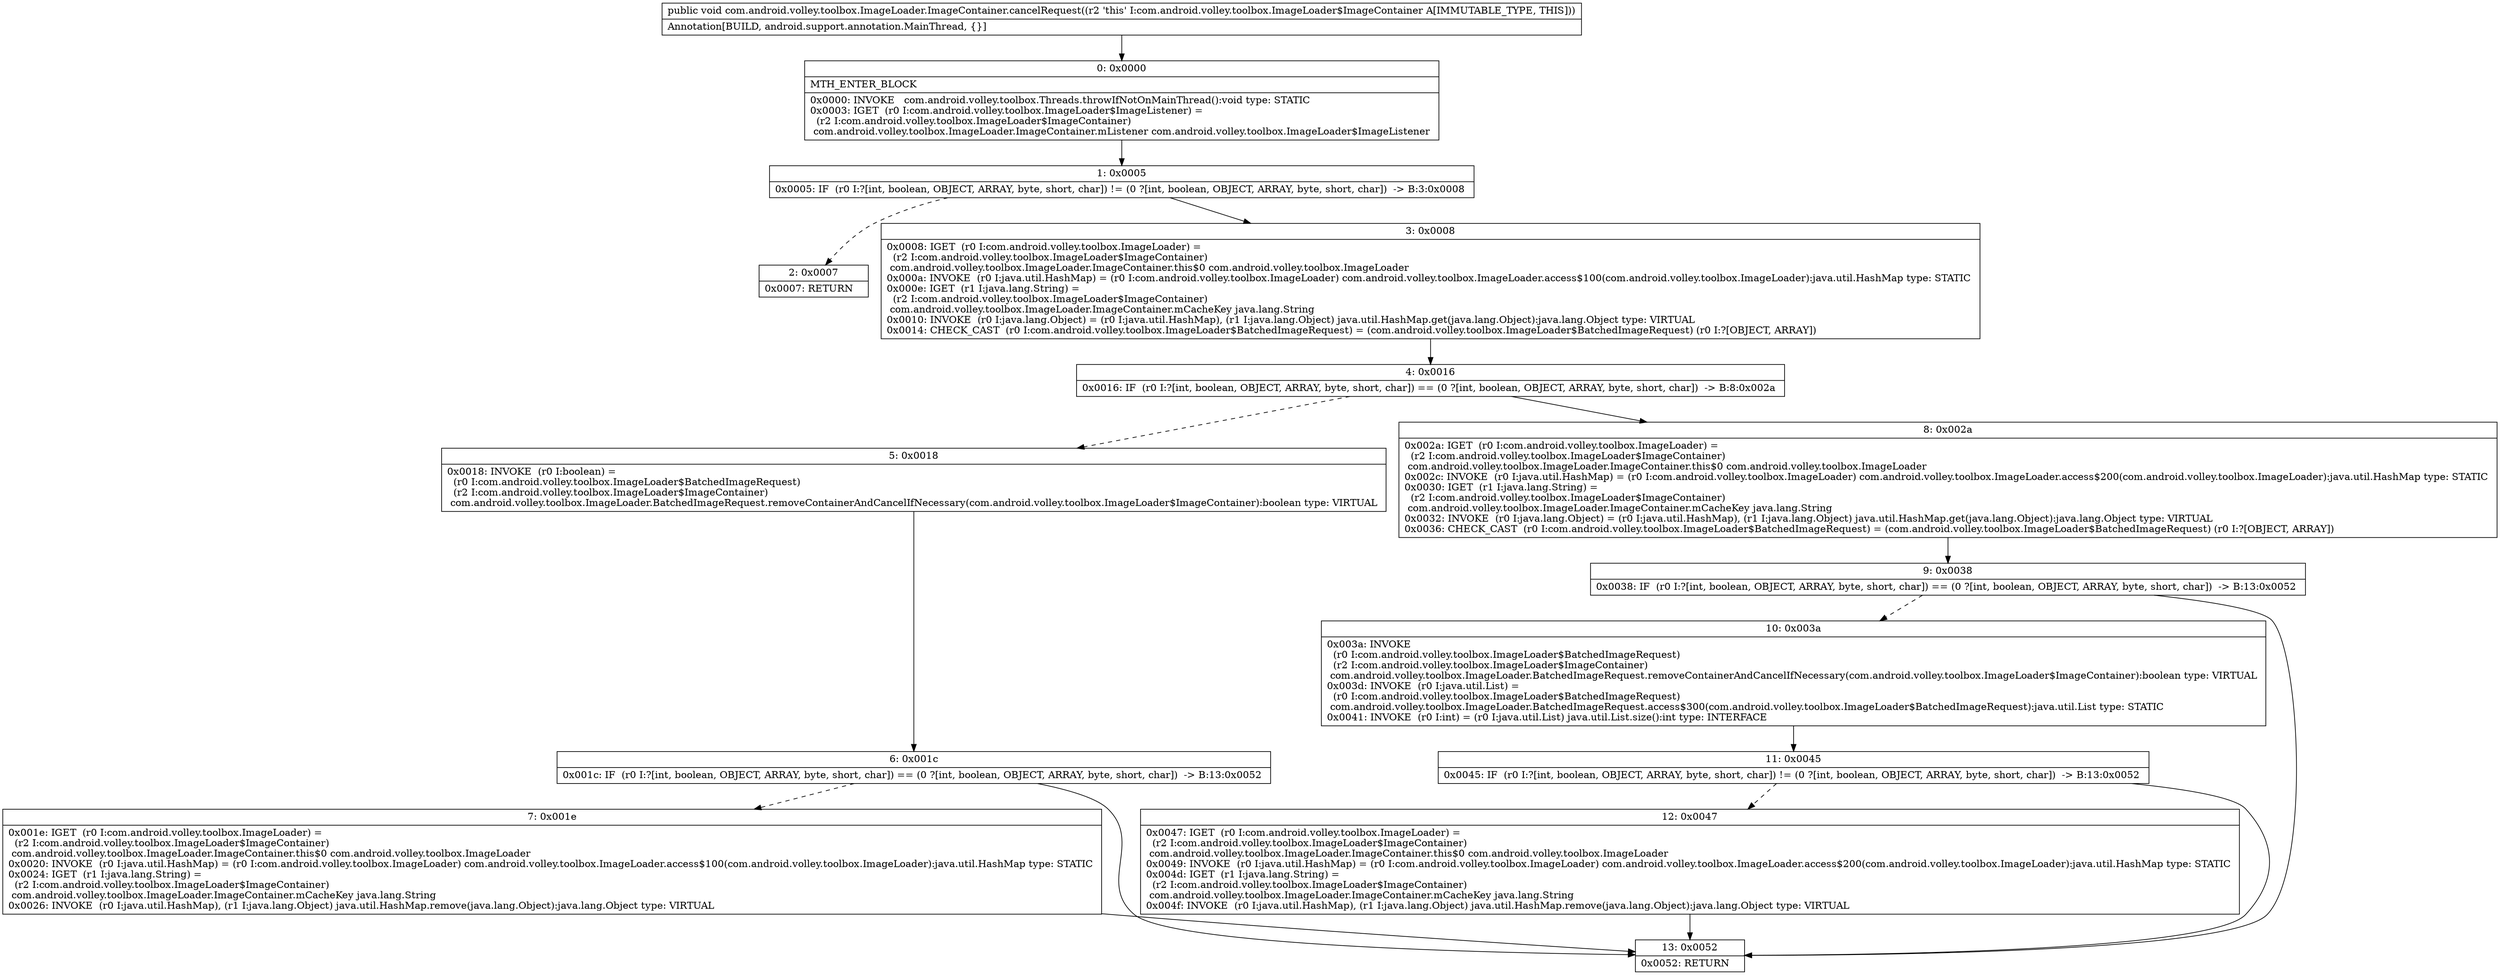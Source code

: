 digraph "CFG forcom.android.volley.toolbox.ImageLoader.ImageContainer.cancelRequest()V" {
Node_0 [shape=record,label="{0\:\ 0x0000|MTH_ENTER_BLOCK\l|0x0000: INVOKE   com.android.volley.toolbox.Threads.throwIfNotOnMainThread():void type: STATIC \l0x0003: IGET  (r0 I:com.android.volley.toolbox.ImageLoader$ImageListener) = \l  (r2 I:com.android.volley.toolbox.ImageLoader$ImageContainer)\l com.android.volley.toolbox.ImageLoader.ImageContainer.mListener com.android.volley.toolbox.ImageLoader$ImageListener \l}"];
Node_1 [shape=record,label="{1\:\ 0x0005|0x0005: IF  (r0 I:?[int, boolean, OBJECT, ARRAY, byte, short, char]) != (0 ?[int, boolean, OBJECT, ARRAY, byte, short, char])  \-\> B:3:0x0008 \l}"];
Node_2 [shape=record,label="{2\:\ 0x0007|0x0007: RETURN   \l}"];
Node_3 [shape=record,label="{3\:\ 0x0008|0x0008: IGET  (r0 I:com.android.volley.toolbox.ImageLoader) = \l  (r2 I:com.android.volley.toolbox.ImageLoader$ImageContainer)\l com.android.volley.toolbox.ImageLoader.ImageContainer.this$0 com.android.volley.toolbox.ImageLoader \l0x000a: INVOKE  (r0 I:java.util.HashMap) = (r0 I:com.android.volley.toolbox.ImageLoader) com.android.volley.toolbox.ImageLoader.access$100(com.android.volley.toolbox.ImageLoader):java.util.HashMap type: STATIC \l0x000e: IGET  (r1 I:java.lang.String) = \l  (r2 I:com.android.volley.toolbox.ImageLoader$ImageContainer)\l com.android.volley.toolbox.ImageLoader.ImageContainer.mCacheKey java.lang.String \l0x0010: INVOKE  (r0 I:java.lang.Object) = (r0 I:java.util.HashMap), (r1 I:java.lang.Object) java.util.HashMap.get(java.lang.Object):java.lang.Object type: VIRTUAL \l0x0014: CHECK_CAST  (r0 I:com.android.volley.toolbox.ImageLoader$BatchedImageRequest) = (com.android.volley.toolbox.ImageLoader$BatchedImageRequest) (r0 I:?[OBJECT, ARRAY]) \l}"];
Node_4 [shape=record,label="{4\:\ 0x0016|0x0016: IF  (r0 I:?[int, boolean, OBJECT, ARRAY, byte, short, char]) == (0 ?[int, boolean, OBJECT, ARRAY, byte, short, char])  \-\> B:8:0x002a \l}"];
Node_5 [shape=record,label="{5\:\ 0x0018|0x0018: INVOKE  (r0 I:boolean) = \l  (r0 I:com.android.volley.toolbox.ImageLoader$BatchedImageRequest)\l  (r2 I:com.android.volley.toolbox.ImageLoader$ImageContainer)\l com.android.volley.toolbox.ImageLoader.BatchedImageRequest.removeContainerAndCancelIfNecessary(com.android.volley.toolbox.ImageLoader$ImageContainer):boolean type: VIRTUAL \l}"];
Node_6 [shape=record,label="{6\:\ 0x001c|0x001c: IF  (r0 I:?[int, boolean, OBJECT, ARRAY, byte, short, char]) == (0 ?[int, boolean, OBJECT, ARRAY, byte, short, char])  \-\> B:13:0x0052 \l}"];
Node_7 [shape=record,label="{7\:\ 0x001e|0x001e: IGET  (r0 I:com.android.volley.toolbox.ImageLoader) = \l  (r2 I:com.android.volley.toolbox.ImageLoader$ImageContainer)\l com.android.volley.toolbox.ImageLoader.ImageContainer.this$0 com.android.volley.toolbox.ImageLoader \l0x0020: INVOKE  (r0 I:java.util.HashMap) = (r0 I:com.android.volley.toolbox.ImageLoader) com.android.volley.toolbox.ImageLoader.access$100(com.android.volley.toolbox.ImageLoader):java.util.HashMap type: STATIC \l0x0024: IGET  (r1 I:java.lang.String) = \l  (r2 I:com.android.volley.toolbox.ImageLoader$ImageContainer)\l com.android.volley.toolbox.ImageLoader.ImageContainer.mCacheKey java.lang.String \l0x0026: INVOKE  (r0 I:java.util.HashMap), (r1 I:java.lang.Object) java.util.HashMap.remove(java.lang.Object):java.lang.Object type: VIRTUAL \l}"];
Node_8 [shape=record,label="{8\:\ 0x002a|0x002a: IGET  (r0 I:com.android.volley.toolbox.ImageLoader) = \l  (r2 I:com.android.volley.toolbox.ImageLoader$ImageContainer)\l com.android.volley.toolbox.ImageLoader.ImageContainer.this$0 com.android.volley.toolbox.ImageLoader \l0x002c: INVOKE  (r0 I:java.util.HashMap) = (r0 I:com.android.volley.toolbox.ImageLoader) com.android.volley.toolbox.ImageLoader.access$200(com.android.volley.toolbox.ImageLoader):java.util.HashMap type: STATIC \l0x0030: IGET  (r1 I:java.lang.String) = \l  (r2 I:com.android.volley.toolbox.ImageLoader$ImageContainer)\l com.android.volley.toolbox.ImageLoader.ImageContainer.mCacheKey java.lang.String \l0x0032: INVOKE  (r0 I:java.lang.Object) = (r0 I:java.util.HashMap), (r1 I:java.lang.Object) java.util.HashMap.get(java.lang.Object):java.lang.Object type: VIRTUAL \l0x0036: CHECK_CAST  (r0 I:com.android.volley.toolbox.ImageLoader$BatchedImageRequest) = (com.android.volley.toolbox.ImageLoader$BatchedImageRequest) (r0 I:?[OBJECT, ARRAY]) \l}"];
Node_9 [shape=record,label="{9\:\ 0x0038|0x0038: IF  (r0 I:?[int, boolean, OBJECT, ARRAY, byte, short, char]) == (0 ?[int, boolean, OBJECT, ARRAY, byte, short, char])  \-\> B:13:0x0052 \l}"];
Node_10 [shape=record,label="{10\:\ 0x003a|0x003a: INVOKE  \l  (r0 I:com.android.volley.toolbox.ImageLoader$BatchedImageRequest)\l  (r2 I:com.android.volley.toolbox.ImageLoader$ImageContainer)\l com.android.volley.toolbox.ImageLoader.BatchedImageRequest.removeContainerAndCancelIfNecessary(com.android.volley.toolbox.ImageLoader$ImageContainer):boolean type: VIRTUAL \l0x003d: INVOKE  (r0 I:java.util.List) = \l  (r0 I:com.android.volley.toolbox.ImageLoader$BatchedImageRequest)\l com.android.volley.toolbox.ImageLoader.BatchedImageRequest.access$300(com.android.volley.toolbox.ImageLoader$BatchedImageRequest):java.util.List type: STATIC \l0x0041: INVOKE  (r0 I:int) = (r0 I:java.util.List) java.util.List.size():int type: INTERFACE \l}"];
Node_11 [shape=record,label="{11\:\ 0x0045|0x0045: IF  (r0 I:?[int, boolean, OBJECT, ARRAY, byte, short, char]) != (0 ?[int, boolean, OBJECT, ARRAY, byte, short, char])  \-\> B:13:0x0052 \l}"];
Node_12 [shape=record,label="{12\:\ 0x0047|0x0047: IGET  (r0 I:com.android.volley.toolbox.ImageLoader) = \l  (r2 I:com.android.volley.toolbox.ImageLoader$ImageContainer)\l com.android.volley.toolbox.ImageLoader.ImageContainer.this$0 com.android.volley.toolbox.ImageLoader \l0x0049: INVOKE  (r0 I:java.util.HashMap) = (r0 I:com.android.volley.toolbox.ImageLoader) com.android.volley.toolbox.ImageLoader.access$200(com.android.volley.toolbox.ImageLoader):java.util.HashMap type: STATIC \l0x004d: IGET  (r1 I:java.lang.String) = \l  (r2 I:com.android.volley.toolbox.ImageLoader$ImageContainer)\l com.android.volley.toolbox.ImageLoader.ImageContainer.mCacheKey java.lang.String \l0x004f: INVOKE  (r0 I:java.util.HashMap), (r1 I:java.lang.Object) java.util.HashMap.remove(java.lang.Object):java.lang.Object type: VIRTUAL \l}"];
Node_13 [shape=record,label="{13\:\ 0x0052|0x0052: RETURN   \l}"];
MethodNode[shape=record,label="{public void com.android.volley.toolbox.ImageLoader.ImageContainer.cancelRequest((r2 'this' I:com.android.volley.toolbox.ImageLoader$ImageContainer A[IMMUTABLE_TYPE, THIS]))  | Annotation[BUILD, android.support.annotation.MainThread, \{\}]\l}"];
MethodNode -> Node_0;
Node_0 -> Node_1;
Node_1 -> Node_2[style=dashed];
Node_1 -> Node_3;
Node_3 -> Node_4;
Node_4 -> Node_5[style=dashed];
Node_4 -> Node_8;
Node_5 -> Node_6;
Node_6 -> Node_7[style=dashed];
Node_6 -> Node_13;
Node_7 -> Node_13;
Node_8 -> Node_9;
Node_9 -> Node_10[style=dashed];
Node_9 -> Node_13;
Node_10 -> Node_11;
Node_11 -> Node_12[style=dashed];
Node_11 -> Node_13;
Node_12 -> Node_13;
}

